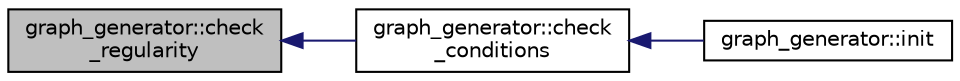 digraph "graph_generator::check_regularity"
{
  edge [fontname="Helvetica",fontsize="10",labelfontname="Helvetica",labelfontsize="10"];
  node [fontname="Helvetica",fontsize="10",shape=record];
  rankdir="LR";
  Node31 [label="graph_generator::check\l_regularity",height=0.2,width=0.4,color="black", fillcolor="grey75", style="filled", fontcolor="black"];
  Node31 -> Node32 [dir="back",color="midnightblue",fontsize="10",style="solid",fontname="Helvetica"];
  Node32 [label="graph_generator::check\l_conditions",height=0.2,width=0.4,color="black", fillcolor="white", style="filled",URL="$d9/d91/classgraph__generator.html#a0e74d900ad772c4f39500aa4eccbaee0"];
  Node32 -> Node33 [dir="back",color="midnightblue",fontsize="10",style="solid",fontname="Helvetica"];
  Node33 [label="graph_generator::init",height=0.2,width=0.4,color="black", fillcolor="white", style="filled",URL="$d9/d91/classgraph__generator.html#acd2ec07214d869173eb1c9ffb3ec0312"];
}
